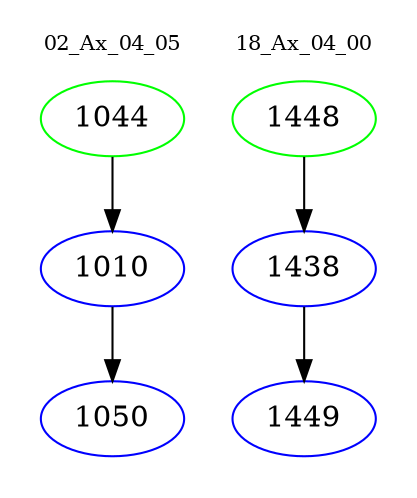 digraph{
subgraph cluster_0 {
color = white
label = "02_Ax_04_05";
fontsize=10;
T0_1044 [label="1044", color="green"]
T0_1044 -> T0_1010 [color="black"]
T0_1010 [label="1010", color="blue"]
T0_1010 -> T0_1050 [color="black"]
T0_1050 [label="1050", color="blue"]
}
subgraph cluster_1 {
color = white
label = "18_Ax_04_00";
fontsize=10;
T1_1448 [label="1448", color="green"]
T1_1448 -> T1_1438 [color="black"]
T1_1438 [label="1438", color="blue"]
T1_1438 -> T1_1449 [color="black"]
T1_1449 [label="1449", color="blue"]
}
}
